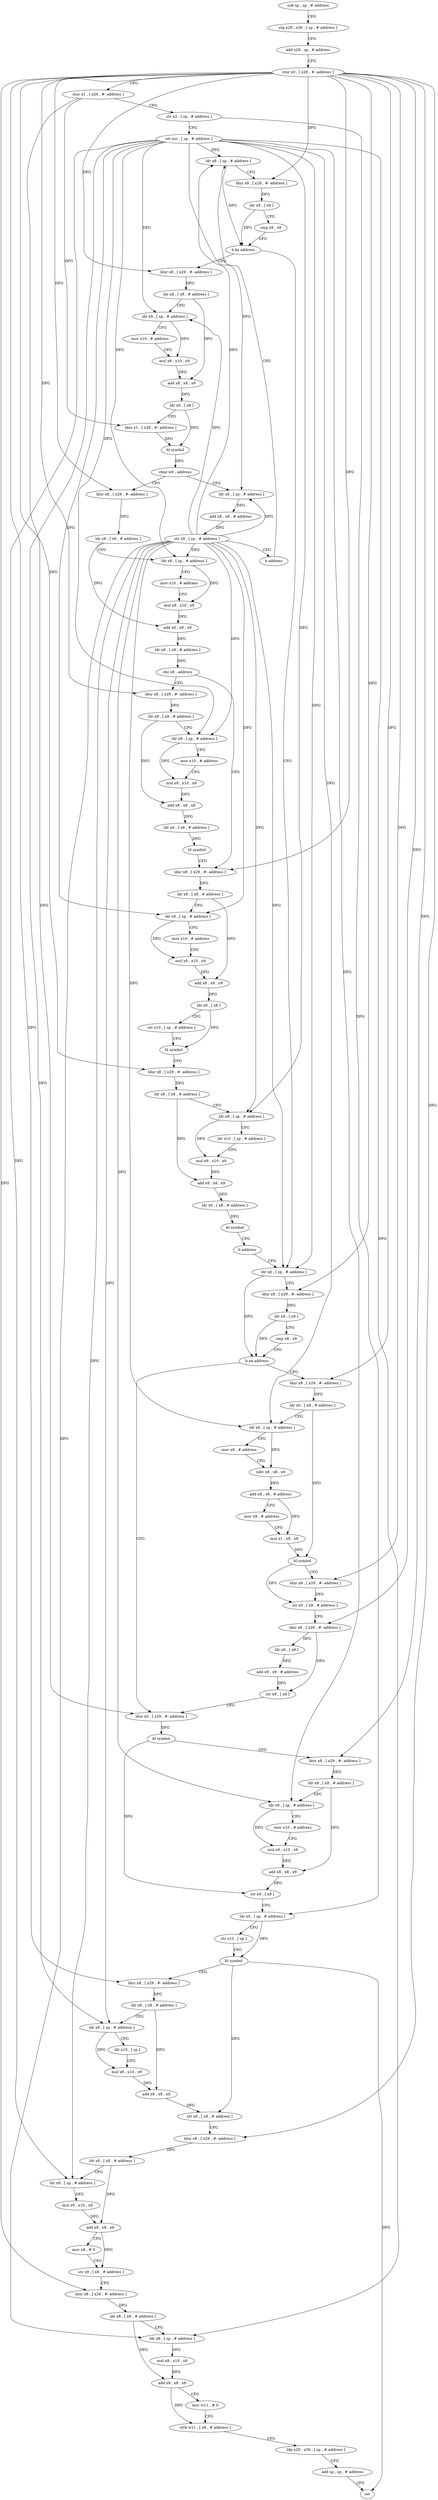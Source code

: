 digraph "func" {
"177988" [label = "sub sp , sp , # address" ]
"177992" [label = "stp x29 , x30 , [ sp , # address ]" ]
"177996" [label = "add x29 , sp , # address" ]
"178000" [label = "stur x0 , [ x29 , #- address ]" ]
"178004" [label = "stur x1 , [ x29 , #- address ]" ]
"178008" [label = "str x2 , [ sp , # address ]" ]
"178012" [label = "str xzr , [ sp , # address ]" ]
"178016" [label = "ldr x8 , [ sp , # address ]" ]
"178228" [label = "ldr x8 , [ sp , # address ]" ]
"178232" [label = "ldur x9 , [ x29 , #- address ]" ]
"178236" [label = "ldr x9 , [ x9 ]" ]
"178240" [label = "cmp x8 , x9" ]
"178244" [label = "b.ne address" ]
"178308" [label = "ldur x0 , [ x29 , #- address ]" ]
"178248" [label = "ldur x8 , [ x29 , #- address ]" ]
"178036" [label = "ldur x8 , [ x29 , #- address ]" ]
"178040" [label = "ldr x8 , [ x8 , # address ]" ]
"178044" [label = "ldr x9 , [ sp , # address ]" ]
"178048" [label = "mov x10 , # address" ]
"178052" [label = "mul x9 , x10 , x9" ]
"178056" [label = "add x8 , x8 , x9" ]
"178060" [label = "ldr x0 , [ x8 ]" ]
"178064" [label = "ldur x1 , [ x29 , #- address ]" ]
"178068" [label = "bl symbol" ]
"178072" [label = "cbnz w0 , address" ]
"178212" [label = "ldr x8 , [ sp , # address ]" ]
"178076" [label = "ldur x8 , [ x29 , #- address ]" ]
"178312" [label = "bl symbol" ]
"178316" [label = "ldur x8 , [ x29 , #- address ]" ]
"178320" [label = "ldr x8 , [ x8 , # address ]" ]
"178324" [label = "ldr x9 , [ sp , # address ]" ]
"178328" [label = "mov x10 , # address" ]
"178332" [label = "mul x9 , x10 , x9" ]
"178336" [label = "add x8 , x8 , x9" ]
"178340" [label = "str x0 , [ x8 ]" ]
"178344" [label = "ldr x0 , [ sp , # address ]" ]
"178348" [label = "str x10 , [ sp ]" ]
"178352" [label = "bl symbol" ]
"178356" [label = "ldur x8 , [ x29 , #- address ]" ]
"178360" [label = "ldr x8 , [ x8 , # address ]" ]
"178364" [label = "ldr x9 , [ sp , # address ]" ]
"178368" [label = "ldr x10 , [ sp ]" ]
"178372" [label = "mul x9 , x10 , x9" ]
"178376" [label = "add x8 , x8 , x9" ]
"178380" [label = "str x0 , [ x8 , # address ]" ]
"178384" [label = "ldur x8 , [ x29 , #- address ]" ]
"178388" [label = "ldr x8 , [ x8 , # address ]" ]
"178392" [label = "ldr x9 , [ sp , # address ]" ]
"178396" [label = "mul x9 , x10 , x9" ]
"178400" [label = "add x8 , x8 , x9" ]
"178404" [label = "mov x9 , # 0" ]
"178408" [label = "str x9 , [ x8 , # address ]" ]
"178412" [label = "ldur x8 , [ x29 , #- address ]" ]
"178416" [label = "ldr x8 , [ x8 , # address ]" ]
"178420" [label = "ldr x9 , [ sp , # address ]" ]
"178424" [label = "mul x9 , x10 , x9" ]
"178428" [label = "add x8 , x8 , x9" ]
"178432" [label = "mov w11 , # 0" ]
"178436" [label = "strb w11 , [ x8 , # address ]" ]
"178440" [label = "ldp x29 , x30 , [ sp , # address ]" ]
"178444" [label = "add sp , sp , # address" ]
"178448" [label = "ret" ]
"178252" [label = "ldr x0 , [ x8 , # address ]" ]
"178256" [label = "ldr x8 , [ sp , # address ]" ]
"178260" [label = "mov x9 , # address" ]
"178264" [label = "udiv x8 , x8 , x9" ]
"178268" [label = "add x8 , x8 , # address" ]
"178272" [label = "mov x9 , # address" ]
"178276" [label = "mul x1 , x8 , x9" ]
"178280" [label = "bl symbol" ]
"178284" [label = "ldur x8 , [ x29 , #- address ]" ]
"178288" [label = "str x0 , [ x8 , # address ]" ]
"178292" [label = "ldur x8 , [ x29 , #- address ]" ]
"178296" [label = "ldr x9 , [ x8 ]" ]
"178300" [label = "add x9 , x9 , # address" ]
"178304" [label = "str x9 , [ x8 ]" ]
"178216" [label = "add x8 , x8 , # address" ]
"178220" [label = "str x8 , [ sp , # address ]" ]
"178224" [label = "b address" ]
"178080" [label = "ldr x8 , [ x8 , # address ]" ]
"178084" [label = "ldr x9 , [ sp , # address ]" ]
"178088" [label = "mov x10 , # address" ]
"178092" [label = "mul x9 , x10 , x9" ]
"178096" [label = "add x8 , x8 , x9" ]
"178100" [label = "ldr x8 , [ x8 , # address ]" ]
"178104" [label = "cbz x8 , address" ]
"178140" [label = "ldur x8 , [ x29 , #- address ]" ]
"178108" [label = "ldur x8 , [ x29 , #- address ]" ]
"178020" [label = "ldur x9 , [ x29 , #- address ]" ]
"178024" [label = "ldr x9 , [ x9 ]" ]
"178028" [label = "cmp x8 , x9" ]
"178032" [label = "b.hs address" ]
"178144" [label = "ldr x8 , [ x8 , # address ]" ]
"178148" [label = "ldr x9 , [ sp , # address ]" ]
"178152" [label = "mov x10 , # address" ]
"178156" [label = "mul x9 , x10 , x9" ]
"178160" [label = "add x8 , x8 , x9" ]
"178164" [label = "ldr x0 , [ x8 ]" ]
"178168" [label = "str x10 , [ sp , # address ]" ]
"178172" [label = "bl symbol" ]
"178176" [label = "ldur x8 , [ x29 , #- address ]" ]
"178180" [label = "ldr x8 , [ x8 , # address ]" ]
"178184" [label = "ldr x9 , [ sp , # address ]" ]
"178188" [label = "ldr x10 , [ sp , # address ]" ]
"178192" [label = "mul x9 , x10 , x9" ]
"178196" [label = "add x8 , x8 , x9" ]
"178200" [label = "ldr x0 , [ x8 , # address ]" ]
"178204" [label = "bl symbol" ]
"178208" [label = "b address" ]
"178112" [label = "ldr x8 , [ x8 , # address ]" ]
"178116" [label = "ldr x9 , [ sp , # address ]" ]
"178120" [label = "mov x10 , # address" ]
"178124" [label = "mul x9 , x10 , x9" ]
"178128" [label = "add x8 , x8 , x9" ]
"178132" [label = "ldr x0 , [ x8 , # address ]" ]
"178136" [label = "bl symbol" ]
"177988" -> "177992" [ label = "CFG" ]
"177992" -> "177996" [ label = "CFG" ]
"177996" -> "178000" [ label = "CFG" ]
"178000" -> "178004" [ label = "CFG" ]
"178000" -> "178020" [ label = "DFG" ]
"178000" -> "178232" [ label = "DFG" ]
"178000" -> "178036" [ label = "DFG" ]
"178000" -> "178316" [ label = "DFG" ]
"178000" -> "178356" [ label = "DFG" ]
"178000" -> "178384" [ label = "DFG" ]
"178000" -> "178412" [ label = "DFG" ]
"178000" -> "178248" [ label = "DFG" ]
"178000" -> "178284" [ label = "DFG" ]
"178000" -> "178292" [ label = "DFG" ]
"178000" -> "178076" [ label = "DFG" ]
"178000" -> "178140" [ label = "DFG" ]
"178000" -> "178176" [ label = "DFG" ]
"178000" -> "178108" [ label = "DFG" ]
"178004" -> "178008" [ label = "CFG" ]
"178004" -> "178064" [ label = "DFG" ]
"178004" -> "178308" [ label = "DFG" ]
"178008" -> "178012" [ label = "CFG" ]
"178008" -> "178344" [ label = "DFG" ]
"178012" -> "178016" [ label = "DFG" ]
"178012" -> "178228" [ label = "DFG" ]
"178012" -> "178044" [ label = "DFG" ]
"178012" -> "178324" [ label = "DFG" ]
"178012" -> "178364" [ label = "DFG" ]
"178012" -> "178392" [ label = "DFG" ]
"178012" -> "178420" [ label = "DFG" ]
"178012" -> "178256" [ label = "DFG" ]
"178012" -> "178212" [ label = "DFG" ]
"178012" -> "178084" [ label = "DFG" ]
"178012" -> "178148" [ label = "DFG" ]
"178012" -> "178184" [ label = "DFG" ]
"178012" -> "178116" [ label = "DFG" ]
"178016" -> "178020" [ label = "CFG" ]
"178016" -> "178032" [ label = "DFG" ]
"178228" -> "178232" [ label = "CFG" ]
"178228" -> "178244" [ label = "DFG" ]
"178232" -> "178236" [ label = "DFG" ]
"178236" -> "178240" [ label = "CFG" ]
"178236" -> "178244" [ label = "DFG" ]
"178240" -> "178244" [ label = "CFG" ]
"178244" -> "178308" [ label = "CFG" ]
"178244" -> "178248" [ label = "CFG" ]
"178308" -> "178312" [ label = "DFG" ]
"178248" -> "178252" [ label = "DFG" ]
"178036" -> "178040" [ label = "DFG" ]
"178040" -> "178044" [ label = "CFG" ]
"178040" -> "178056" [ label = "DFG" ]
"178044" -> "178048" [ label = "CFG" ]
"178044" -> "178052" [ label = "DFG" ]
"178048" -> "178052" [ label = "CFG" ]
"178052" -> "178056" [ label = "DFG" ]
"178056" -> "178060" [ label = "DFG" ]
"178060" -> "178064" [ label = "CFG" ]
"178060" -> "178068" [ label = "DFG" ]
"178064" -> "178068" [ label = "DFG" ]
"178068" -> "178072" [ label = "DFG" ]
"178072" -> "178212" [ label = "CFG" ]
"178072" -> "178076" [ label = "CFG" ]
"178212" -> "178216" [ label = "DFG" ]
"178076" -> "178080" [ label = "DFG" ]
"178312" -> "178316" [ label = "CFG" ]
"178312" -> "178340" [ label = "DFG" ]
"178316" -> "178320" [ label = "DFG" ]
"178320" -> "178324" [ label = "CFG" ]
"178320" -> "178336" [ label = "DFG" ]
"178324" -> "178328" [ label = "CFG" ]
"178324" -> "178332" [ label = "DFG" ]
"178328" -> "178332" [ label = "CFG" ]
"178332" -> "178336" [ label = "DFG" ]
"178336" -> "178340" [ label = "DFG" ]
"178340" -> "178344" [ label = "CFG" ]
"178344" -> "178348" [ label = "CFG" ]
"178344" -> "178352" [ label = "DFG" ]
"178348" -> "178352" [ label = "CFG" ]
"178352" -> "178356" [ label = "CFG" ]
"178352" -> "178380" [ label = "DFG" ]
"178352" -> "178448" [ label = "DFG" ]
"178356" -> "178360" [ label = "DFG" ]
"178360" -> "178364" [ label = "CFG" ]
"178360" -> "178376" [ label = "DFG" ]
"178364" -> "178368" [ label = "CFG" ]
"178364" -> "178372" [ label = "DFG" ]
"178368" -> "178372" [ label = "CFG" ]
"178372" -> "178376" [ label = "DFG" ]
"178376" -> "178380" [ label = "DFG" ]
"178380" -> "178384" [ label = "CFG" ]
"178384" -> "178388" [ label = "DFG" ]
"178388" -> "178392" [ label = "CFG" ]
"178388" -> "178400" [ label = "DFG" ]
"178392" -> "178396" [ label = "DFG" ]
"178396" -> "178400" [ label = "DFG" ]
"178400" -> "178404" [ label = "CFG" ]
"178400" -> "178408" [ label = "DFG" ]
"178404" -> "178408" [ label = "CFG" ]
"178408" -> "178412" [ label = "CFG" ]
"178412" -> "178416" [ label = "DFG" ]
"178416" -> "178420" [ label = "CFG" ]
"178416" -> "178428" [ label = "DFG" ]
"178420" -> "178424" [ label = "DFG" ]
"178424" -> "178428" [ label = "DFG" ]
"178428" -> "178432" [ label = "CFG" ]
"178428" -> "178436" [ label = "DFG" ]
"178432" -> "178436" [ label = "CFG" ]
"178436" -> "178440" [ label = "CFG" ]
"178440" -> "178444" [ label = "CFG" ]
"178444" -> "178448" [ label = "CFG" ]
"178252" -> "178256" [ label = "CFG" ]
"178252" -> "178280" [ label = "DFG" ]
"178256" -> "178260" [ label = "CFG" ]
"178256" -> "178264" [ label = "DFG" ]
"178260" -> "178264" [ label = "CFG" ]
"178264" -> "178268" [ label = "DFG" ]
"178268" -> "178272" [ label = "CFG" ]
"178268" -> "178276" [ label = "DFG" ]
"178272" -> "178276" [ label = "CFG" ]
"178276" -> "178280" [ label = "DFG" ]
"178280" -> "178284" [ label = "CFG" ]
"178280" -> "178288" [ label = "DFG" ]
"178284" -> "178288" [ label = "DFG" ]
"178288" -> "178292" [ label = "CFG" ]
"178292" -> "178296" [ label = "DFG" ]
"178292" -> "178304" [ label = "DFG" ]
"178296" -> "178300" [ label = "DFG" ]
"178300" -> "178304" [ label = "DFG" ]
"178304" -> "178308" [ label = "CFG" ]
"178216" -> "178220" [ label = "DFG" ]
"178220" -> "178224" [ label = "CFG" ]
"178220" -> "178016" [ label = "DFG" ]
"178220" -> "178228" [ label = "DFG" ]
"178220" -> "178044" [ label = "DFG" ]
"178220" -> "178324" [ label = "DFG" ]
"178220" -> "178364" [ label = "DFG" ]
"178220" -> "178392" [ label = "DFG" ]
"178220" -> "178420" [ label = "DFG" ]
"178220" -> "178256" [ label = "DFG" ]
"178220" -> "178212" [ label = "DFG" ]
"178220" -> "178084" [ label = "DFG" ]
"178220" -> "178148" [ label = "DFG" ]
"178220" -> "178184" [ label = "DFG" ]
"178220" -> "178116" [ label = "DFG" ]
"178224" -> "178016" [ label = "CFG" ]
"178080" -> "178084" [ label = "CFG" ]
"178080" -> "178096" [ label = "DFG" ]
"178084" -> "178088" [ label = "CFG" ]
"178084" -> "178092" [ label = "DFG" ]
"178088" -> "178092" [ label = "CFG" ]
"178092" -> "178096" [ label = "DFG" ]
"178096" -> "178100" [ label = "DFG" ]
"178100" -> "178104" [ label = "DFG" ]
"178104" -> "178140" [ label = "CFG" ]
"178104" -> "178108" [ label = "CFG" ]
"178140" -> "178144" [ label = "DFG" ]
"178108" -> "178112" [ label = "DFG" ]
"178020" -> "178024" [ label = "DFG" ]
"178024" -> "178028" [ label = "CFG" ]
"178024" -> "178032" [ label = "DFG" ]
"178028" -> "178032" [ label = "CFG" ]
"178032" -> "178228" [ label = "CFG" ]
"178032" -> "178036" [ label = "CFG" ]
"178144" -> "178148" [ label = "CFG" ]
"178144" -> "178160" [ label = "DFG" ]
"178148" -> "178152" [ label = "CFG" ]
"178148" -> "178156" [ label = "DFG" ]
"178152" -> "178156" [ label = "CFG" ]
"178156" -> "178160" [ label = "DFG" ]
"178160" -> "178164" [ label = "DFG" ]
"178164" -> "178168" [ label = "CFG" ]
"178164" -> "178172" [ label = "DFG" ]
"178168" -> "178172" [ label = "CFG" ]
"178172" -> "178176" [ label = "CFG" ]
"178176" -> "178180" [ label = "DFG" ]
"178180" -> "178184" [ label = "CFG" ]
"178180" -> "178196" [ label = "DFG" ]
"178184" -> "178188" [ label = "CFG" ]
"178184" -> "178192" [ label = "DFG" ]
"178188" -> "178192" [ label = "CFG" ]
"178192" -> "178196" [ label = "DFG" ]
"178196" -> "178200" [ label = "DFG" ]
"178200" -> "178204" [ label = "DFG" ]
"178204" -> "178208" [ label = "CFG" ]
"178208" -> "178228" [ label = "CFG" ]
"178112" -> "178116" [ label = "CFG" ]
"178112" -> "178128" [ label = "DFG" ]
"178116" -> "178120" [ label = "CFG" ]
"178116" -> "178124" [ label = "DFG" ]
"178120" -> "178124" [ label = "CFG" ]
"178124" -> "178128" [ label = "DFG" ]
"178128" -> "178132" [ label = "DFG" ]
"178132" -> "178136" [ label = "DFG" ]
"178136" -> "178140" [ label = "CFG" ]
}
